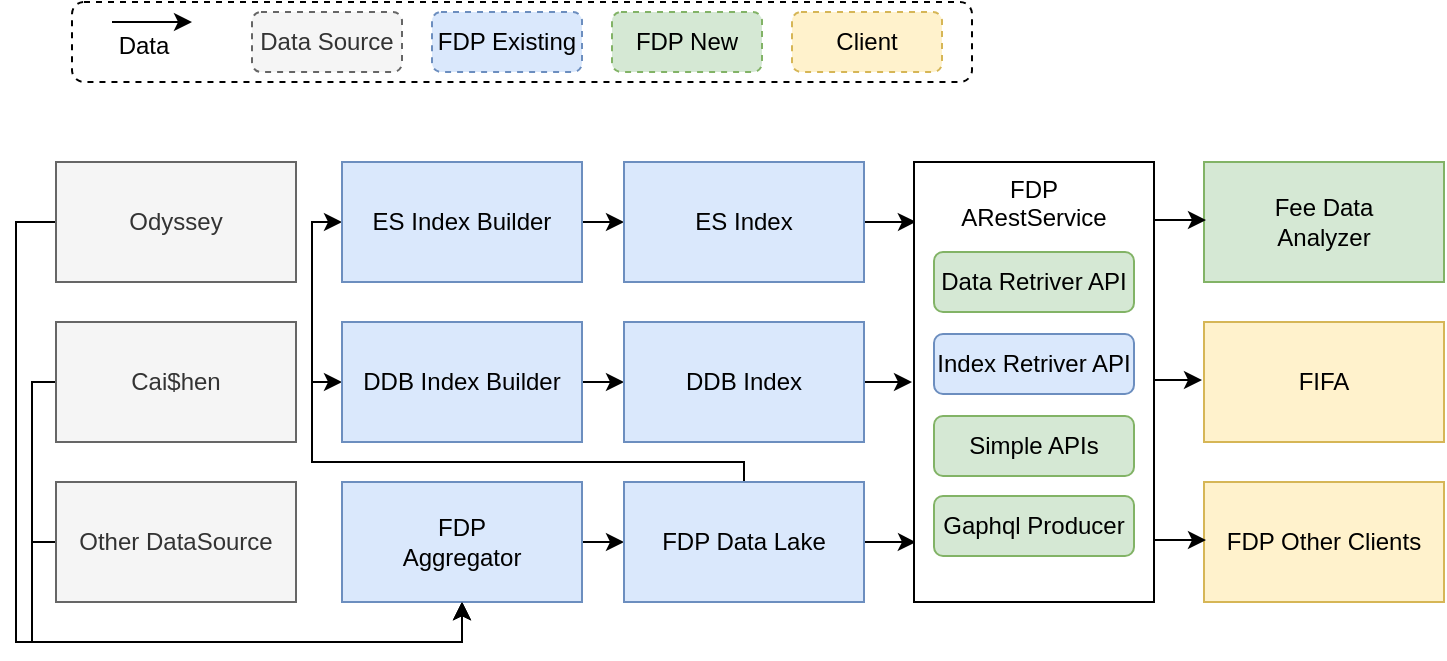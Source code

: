 <mxfile version="16.6.4" type="github">
  <diagram id="0Xl3_Vg21m-oS7nSwl57" name="Page-1">
    <mxGraphModel dx="1127" dy="633" grid="1" gridSize="10" guides="1" tooltips="1" connect="1" arrows="1" fold="1" page="1" pageScale="1" pageWidth="850" pageHeight="1100" math="0" shadow="0">
      <root>
        <mxCell id="0" />
        <mxCell id="1" parent="0" />
        <mxCell id="a7YTL6VyCZSgpKtwDbg1-42" style="edgeStyle=orthogonalEdgeStyle;rounded=0;orthogonalLoop=1;jettySize=auto;html=1;exitX=0;exitY=0.5;exitDx=0;exitDy=0;entryX=0.5;entryY=1;entryDx=0;entryDy=0;" parent="1" source="a7YTL6VyCZSgpKtwDbg1-1" target="a7YTL6VyCZSgpKtwDbg1-3" edge="1">
          <mxGeometry relative="1" as="geometry" />
        </mxCell>
        <mxCell id="a7YTL6VyCZSgpKtwDbg1-1" value="Odyssey " style="rounded=0;whiteSpace=wrap;html=1;fillColor=#f5f5f5;fontColor=#333333;strokeColor=#666666;" parent="1" vertex="1">
          <mxGeometry x="282" y="580" width="120" height="60" as="geometry" />
        </mxCell>
        <mxCell id="a7YTL6VyCZSgpKtwDbg1-44" style="edgeStyle=orthogonalEdgeStyle;rounded=0;orthogonalLoop=1;jettySize=auto;html=1;entryX=0.5;entryY=1;entryDx=0;entryDy=0;" parent="1" source="a7YTL6VyCZSgpKtwDbg1-2" target="a7YTL6VyCZSgpKtwDbg1-3" edge="1">
          <mxGeometry relative="1" as="geometry">
            <Array as="points">
              <mxPoint x="270" y="690" />
              <mxPoint x="270" y="820" />
              <mxPoint x="485" y="820" />
            </Array>
          </mxGeometry>
        </mxCell>
        <mxCell id="a7YTL6VyCZSgpKtwDbg1-2" value="Cai$hen" style="rounded=0;whiteSpace=wrap;html=1;fillColor=#f5f5f5;fontColor=#333333;strokeColor=#666666;" parent="1" vertex="1">
          <mxGeometry x="282" y="660" width="120" height="60" as="geometry" />
        </mxCell>
        <mxCell id="a7YTL6VyCZSgpKtwDbg1-51" value="" style="edgeStyle=orthogonalEdgeStyle;rounded=0;orthogonalLoop=1;jettySize=auto;html=1;" parent="1" source="a7YTL6VyCZSgpKtwDbg1-3" target="a7YTL6VyCZSgpKtwDbg1-8" edge="1">
          <mxGeometry relative="1" as="geometry" />
        </mxCell>
        <mxCell id="a7YTL6VyCZSgpKtwDbg1-3" value="FDP&lt;br&gt;Aggregator" style="rounded=0;whiteSpace=wrap;html=1;fillColor=#dae8fc;strokeColor=#6c8ebf;" parent="1" vertex="1">
          <mxGeometry x="425" y="740" width="120" height="60" as="geometry" />
        </mxCell>
        <mxCell id="a7YTL6VyCZSgpKtwDbg1-45" style="edgeStyle=orthogonalEdgeStyle;rounded=0;orthogonalLoop=1;jettySize=auto;html=1;entryX=0.5;entryY=1;entryDx=0;entryDy=0;" parent="1" source="a7YTL6VyCZSgpKtwDbg1-6" target="a7YTL6VyCZSgpKtwDbg1-3" edge="1">
          <mxGeometry relative="1" as="geometry">
            <Array as="points">
              <mxPoint x="270" y="770" />
              <mxPoint x="270" y="820" />
              <mxPoint x="485" y="820" />
            </Array>
          </mxGeometry>
        </mxCell>
        <mxCell id="a7YTL6VyCZSgpKtwDbg1-6" value="Other DataSource" style="rounded=0;whiteSpace=wrap;html=1;fillColor=#f5f5f5;fontColor=#333333;strokeColor=#666666;" parent="1" vertex="1">
          <mxGeometry x="282" y="740" width="120" height="60" as="geometry" />
        </mxCell>
        <mxCell id="a7YTL6VyCZSgpKtwDbg1-52" style="edgeStyle=orthogonalEdgeStyle;rounded=0;orthogonalLoop=1;jettySize=auto;html=1;entryX=0;entryY=0.5;entryDx=0;entryDy=0;" parent="1" source="a7YTL6VyCZSgpKtwDbg1-8" target="a7YTL6VyCZSgpKtwDbg1-10" edge="1">
          <mxGeometry relative="1" as="geometry">
            <Array as="points">
              <mxPoint x="626" y="730" />
              <mxPoint x="410" y="730" />
              <mxPoint x="410" y="690" />
            </Array>
          </mxGeometry>
        </mxCell>
        <mxCell id="a7YTL6VyCZSgpKtwDbg1-53" style="edgeStyle=orthogonalEdgeStyle;rounded=0;orthogonalLoop=1;jettySize=auto;html=1;entryX=0;entryY=0.5;entryDx=0;entryDy=0;" parent="1" source="a7YTL6VyCZSgpKtwDbg1-8" target="a7YTL6VyCZSgpKtwDbg1-9" edge="1">
          <mxGeometry relative="1" as="geometry">
            <Array as="points">
              <mxPoint x="626" y="730" />
              <mxPoint x="410" y="730" />
              <mxPoint x="410" y="610" />
            </Array>
          </mxGeometry>
        </mxCell>
        <mxCell id="a7YTL6VyCZSgpKtwDbg1-64" style="edgeStyle=orthogonalEdgeStyle;rounded=0;orthogonalLoop=1;jettySize=auto;html=1;entryX=0.008;entryY=0.864;entryDx=0;entryDy=0;entryPerimeter=0;" parent="1" source="a7YTL6VyCZSgpKtwDbg1-8" target="a7YTL6VyCZSgpKtwDbg1-13" edge="1">
          <mxGeometry relative="1" as="geometry" />
        </mxCell>
        <mxCell id="a7YTL6VyCZSgpKtwDbg1-8" value="FDP Data Lake" style="rounded=0;whiteSpace=wrap;html=1;fillColor=#dae8fc;strokeColor=#6c8ebf;" parent="1" vertex="1">
          <mxGeometry x="566" y="740" width="120" height="60" as="geometry" />
        </mxCell>
        <mxCell id="a7YTL6VyCZSgpKtwDbg1-49" style="edgeStyle=orthogonalEdgeStyle;rounded=0;orthogonalLoop=1;jettySize=auto;html=1;exitX=1;exitY=0.5;exitDx=0;exitDy=0;entryX=0;entryY=0.5;entryDx=0;entryDy=0;" parent="1" source="a7YTL6VyCZSgpKtwDbg1-9" target="a7YTL6VyCZSgpKtwDbg1-11" edge="1">
          <mxGeometry relative="1" as="geometry" />
        </mxCell>
        <mxCell id="a7YTL6VyCZSgpKtwDbg1-9" value="ES Index Builder" style="rounded=0;whiteSpace=wrap;html=1;fillColor=#dae8fc;strokeColor=#6c8ebf;" parent="1" vertex="1">
          <mxGeometry x="425" y="580" width="120" height="60" as="geometry" />
        </mxCell>
        <mxCell id="a7YTL6VyCZSgpKtwDbg1-50" value="" style="edgeStyle=orthogonalEdgeStyle;rounded=0;orthogonalLoop=1;jettySize=auto;html=1;" parent="1" source="a7YTL6VyCZSgpKtwDbg1-10" target="a7YTL6VyCZSgpKtwDbg1-12" edge="1">
          <mxGeometry relative="1" as="geometry" />
        </mxCell>
        <mxCell id="a7YTL6VyCZSgpKtwDbg1-10" value="DDB Index Builder" style="rounded=0;whiteSpace=wrap;html=1;fillColor=#dae8fc;strokeColor=#6c8ebf;" parent="1" vertex="1">
          <mxGeometry x="425" y="660" width="120" height="60" as="geometry" />
        </mxCell>
        <mxCell id="a7YTL6VyCZSgpKtwDbg1-66" style="edgeStyle=orthogonalEdgeStyle;rounded=0;orthogonalLoop=1;jettySize=auto;html=1;entryX=0.008;entryY=0.136;entryDx=0;entryDy=0;entryPerimeter=0;" parent="1" source="a7YTL6VyCZSgpKtwDbg1-11" target="a7YTL6VyCZSgpKtwDbg1-13" edge="1">
          <mxGeometry relative="1" as="geometry" />
        </mxCell>
        <mxCell id="a7YTL6VyCZSgpKtwDbg1-11" value="ES Index" style="rounded=0;whiteSpace=wrap;html=1;fillColor=#dae8fc;strokeColor=#6c8ebf;" parent="1" vertex="1">
          <mxGeometry x="566" y="580" width="120" height="60" as="geometry" />
        </mxCell>
        <mxCell id="a7YTL6VyCZSgpKtwDbg1-62" style="edgeStyle=orthogonalEdgeStyle;rounded=0;orthogonalLoop=1;jettySize=auto;html=1;" parent="1" source="a7YTL6VyCZSgpKtwDbg1-12" edge="1">
          <mxGeometry relative="1" as="geometry">
            <mxPoint x="710" y="690" as="targetPoint" />
          </mxGeometry>
        </mxCell>
        <mxCell id="a7YTL6VyCZSgpKtwDbg1-12" value="DDB Index" style="rounded=0;whiteSpace=wrap;html=1;fillColor=#dae8fc;strokeColor=#6c8ebf;" parent="1" vertex="1">
          <mxGeometry x="566" y="660" width="120" height="60" as="geometry" />
        </mxCell>
        <mxCell id="a7YTL6VyCZSgpKtwDbg1-13" value="&lt;div align=&quot;center&quot;&gt;FDP&lt;br&gt;ARestService&lt;/div&gt;" style="rounded=0;whiteSpace=wrap;html=1;align=center;verticalAlign=top;" parent="1" vertex="1">
          <mxGeometry x="711" y="580" width="120" height="220" as="geometry" />
        </mxCell>
        <mxCell id="a7YTL6VyCZSgpKtwDbg1-15" value="Fee Data &lt;span class=&quot;op_dict3_font24 op_dict3_marginRight c-gap-right&quot;&gt;&lt;br&gt;Analyzer&lt;/span&gt;" style="rounded=0;whiteSpace=wrap;html=1;fillColor=#d5e8d4;strokeColor=#82b366;" parent="1" vertex="1">
          <mxGeometry x="856" y="580" width="120" height="60" as="geometry" />
        </mxCell>
        <mxCell id="a7YTL6VyCZSgpKtwDbg1-17" value="Data Retriver API" style="rounded=1;whiteSpace=wrap;html=1;fillColor=#d5e8d4;strokeColor=#82b366;" parent="1" vertex="1">
          <mxGeometry x="721" y="625" width="100" height="30" as="geometry" />
        </mxCell>
        <mxCell id="a7YTL6VyCZSgpKtwDbg1-18" value="Index Retriver API" style="rounded=1;whiteSpace=wrap;html=1;fillColor=#dae8fc;strokeColor=#6c8ebf;" parent="1" vertex="1">
          <mxGeometry x="721" y="666" width="100" height="30" as="geometry" />
        </mxCell>
        <mxCell id="a7YTL6VyCZSgpKtwDbg1-23" value="FIFA " style="rounded=0;whiteSpace=wrap;html=1;fillColor=#fff2cc;strokeColor=#d6b656;" parent="1" vertex="1">
          <mxGeometry x="856" y="660" width="120" height="60" as="geometry" />
        </mxCell>
        <mxCell id="a7YTL6VyCZSgpKtwDbg1-24" value="Simple APIs" style="rounded=1;whiteSpace=wrap;html=1;fillColor=#d5e8d4;strokeColor=#82b366;" parent="1" vertex="1">
          <mxGeometry x="721" y="707" width="100" height="30" as="geometry" />
        </mxCell>
        <mxCell id="a7YTL6VyCZSgpKtwDbg1-25" value="Gaphql Producer" style="rounded=1;whiteSpace=wrap;html=1;fillColor=#d5e8d4;strokeColor=#82b366;" parent="1" vertex="1">
          <mxGeometry x="721" y="747" width="100" height="30" as="geometry" />
        </mxCell>
        <mxCell id="a7YTL6VyCZSgpKtwDbg1-28" value="FDP Other Clients" style="rounded=0;whiteSpace=wrap;html=1;fillColor=#fff2cc;strokeColor=#d6b656;" parent="1" vertex="1">
          <mxGeometry x="856" y="740" width="120" height="60" as="geometry" />
        </mxCell>
        <mxCell id="a7YTL6VyCZSgpKtwDbg1-31" value="" style="rounded=1;whiteSpace=wrap;html=1;dashed=1;" parent="1" vertex="1">
          <mxGeometry x="290" y="500" width="450" height="40" as="geometry" />
        </mxCell>
        <mxCell id="a7YTL6VyCZSgpKtwDbg1-33" value="" style="endArrow=classic;html=1;rounded=0;" parent="1" edge="1">
          <mxGeometry width="50" height="50" relative="1" as="geometry">
            <mxPoint x="310" y="510" as="sourcePoint" />
            <mxPoint x="350" y="510" as="targetPoint" />
          </mxGeometry>
        </mxCell>
        <mxCell id="a7YTL6VyCZSgpKtwDbg1-35" value="Data" style="text;html=1;strokeColor=none;fillColor=none;align=center;verticalAlign=middle;whiteSpace=wrap;rounded=0;dashed=1;" parent="1" vertex="1">
          <mxGeometry x="296" y="507" width="60" height="30" as="geometry" />
        </mxCell>
        <mxCell id="a7YTL6VyCZSgpKtwDbg1-37" value="Data Source" style="rounded=1;whiteSpace=wrap;html=1;dashed=1;fillColor=#f5f5f5;fontColor=#333333;strokeColor=#666666;" parent="1" vertex="1">
          <mxGeometry x="380" y="505" width="75" height="30" as="geometry" />
        </mxCell>
        <mxCell id="a7YTL6VyCZSgpKtwDbg1-38" value="FDP Existing" style="rounded=1;whiteSpace=wrap;html=1;dashed=1;fillColor=#dae8fc;strokeColor=#6c8ebf;" parent="1" vertex="1">
          <mxGeometry x="470" y="505" width="75" height="30" as="geometry" />
        </mxCell>
        <mxCell id="a7YTL6VyCZSgpKtwDbg1-39" value="FDP New" style="rounded=1;whiteSpace=wrap;html=1;dashed=1;fillColor=#d5e8d4;strokeColor=#82b366;" parent="1" vertex="1">
          <mxGeometry x="560" y="505" width="75" height="30" as="geometry" />
        </mxCell>
        <mxCell id="a7YTL6VyCZSgpKtwDbg1-40" value="Client" style="rounded=1;whiteSpace=wrap;html=1;dashed=1;fillColor=#fff2cc;strokeColor=#d6b656;" parent="1" vertex="1">
          <mxGeometry x="650" y="505" width="75" height="30" as="geometry" />
        </mxCell>
        <mxCell id="6Nss3UZHXCAqkXAT-bls-1" style="edgeStyle=orthogonalEdgeStyle;rounded=0;orthogonalLoop=1;jettySize=auto;html=1;entryX=0.008;entryY=0.864;entryDx=0;entryDy=0;entryPerimeter=0;" edge="1" parent="1">
          <mxGeometry relative="1" as="geometry">
            <mxPoint x="831" y="769" as="sourcePoint" />
            <mxPoint x="856.96" y="769.08" as="targetPoint" />
          </mxGeometry>
        </mxCell>
        <mxCell id="6Nss3UZHXCAqkXAT-bls-2" style="edgeStyle=orthogonalEdgeStyle;rounded=0;orthogonalLoop=1;jettySize=auto;html=1;entryX=0.008;entryY=0.136;entryDx=0;entryDy=0;entryPerimeter=0;" edge="1" parent="1">
          <mxGeometry relative="1" as="geometry">
            <mxPoint x="831" y="609" as="sourcePoint" />
            <mxPoint x="856.96" y="608.92" as="targetPoint" />
          </mxGeometry>
        </mxCell>
        <mxCell id="6Nss3UZHXCAqkXAT-bls-3" style="edgeStyle=orthogonalEdgeStyle;rounded=0;orthogonalLoop=1;jettySize=auto;html=1;" edge="1" parent="1">
          <mxGeometry relative="1" as="geometry">
            <mxPoint x="855" y="689" as="targetPoint" />
            <mxPoint x="831" y="689" as="sourcePoint" />
          </mxGeometry>
        </mxCell>
      </root>
    </mxGraphModel>
  </diagram>
</mxfile>

